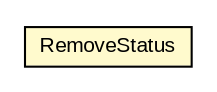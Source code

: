 #!/usr/local/bin/dot
#
# Class diagram 
# Generated by UMLGraph version R5_6-24-gf6e263 (http://www.umlgraph.org/)
#

digraph G {
	edge [fontname="arial",fontsize=10,labelfontname="arial",labelfontsize=10];
	node [fontname="arial",fontsize=10,shape=plaintext];
	nodesep=0.25;
	ranksep=0.5;
	// org.miloss.fgsms.services.interfaces.status.RemoveStatus
	c971822 [label=<<table title="org.miloss.fgsms.services.interfaces.status.RemoveStatus" border="0" cellborder="1" cellspacing="0" cellpadding="2" port="p" bgcolor="lemonChiffon" href="./RemoveStatus.html">
		<tr><td><table border="0" cellspacing="0" cellpadding="1">
<tr><td align="center" balign="center"> RemoveStatus </td></tr>
		</table></td></tr>
		</table>>, URL="./RemoveStatus.html", fontname="arial", fontcolor="black", fontsize=10.0];
}

